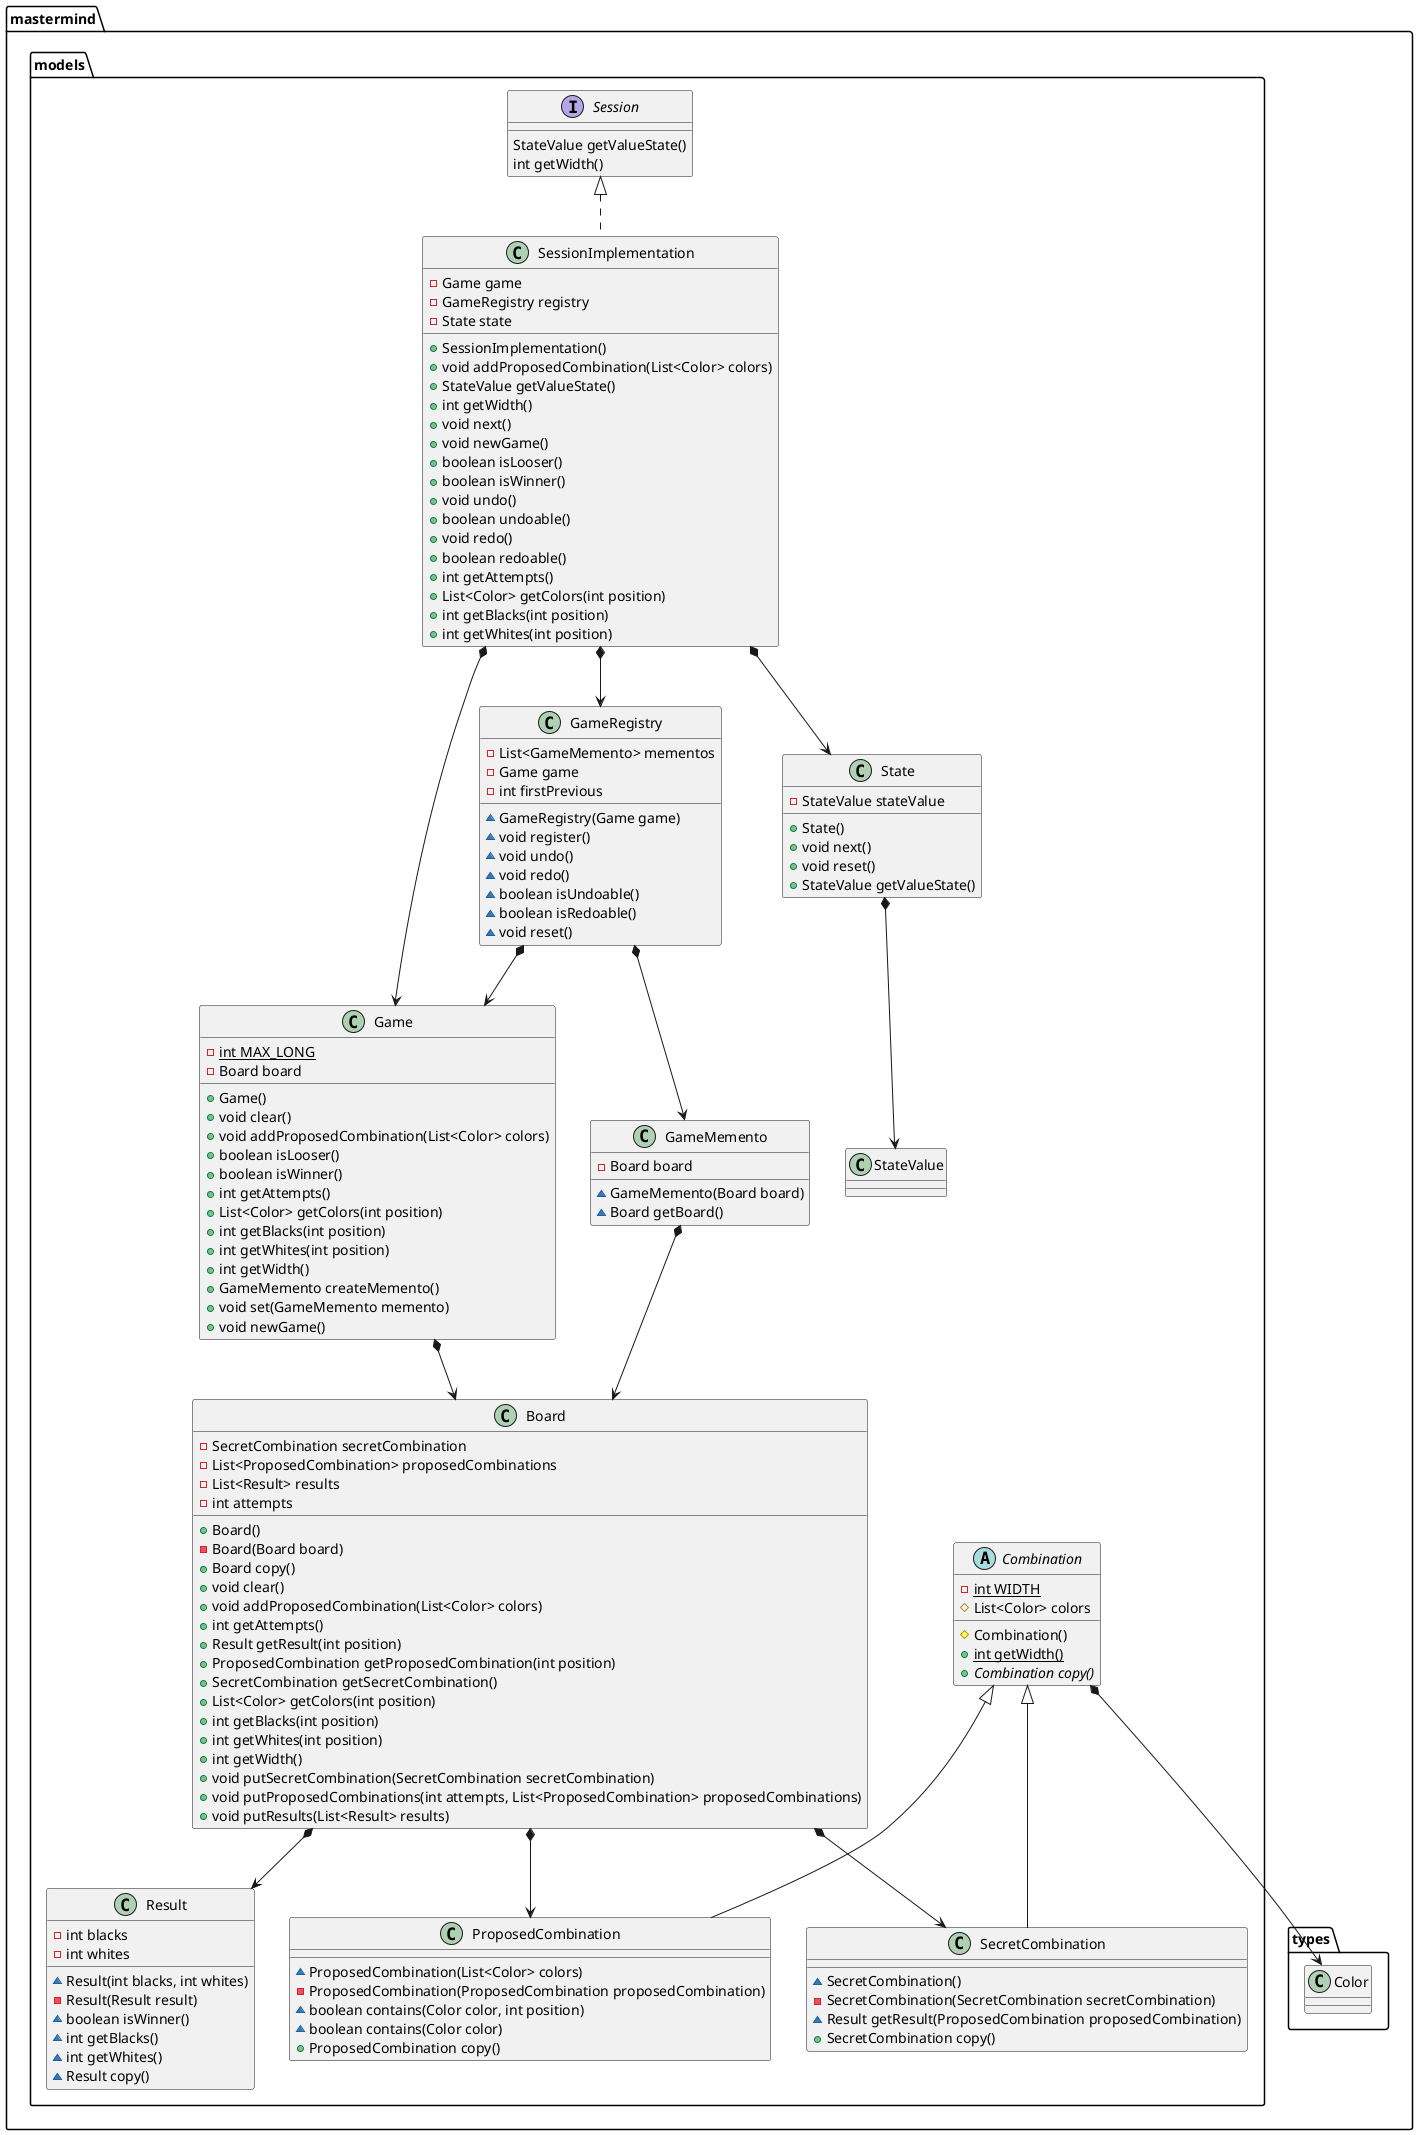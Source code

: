 @startuml

class mastermind.models.Board [[java:jprieto.mastermind.models.Board]] {
	-SecretCombination secretCombination
	-List<ProposedCombination> proposedCombinations
	-List<Result> results
	-int attempts
	+Board()
	-Board(Board board)
	+Board copy()
	+void clear()
	+void addProposedCombination(List<Color> colors)
	+int getAttempts()
	+Result getResult(int position)
	+ProposedCombination getProposedCombination(int position)
	+SecretCombination getSecretCombination()
	+List<Color> getColors(int position)
	+int getBlacks(int position)
	+int getWhites(int position)
	+int getWidth()
	+void putSecretCombination(SecretCombination secretCombination)
	+void putProposedCombinations(int attempts, List<ProposedCombination> proposedCombinations)
	+void putResults(List<Result> results)
}
mastermind.models.Board *-down-> mastermind.models.SecretCombination
mastermind.models.Board *-down-> mastermind.models.ProposedCombination
mastermind.models.Board *-down-> mastermind.models.Result

abstract class mastermind.models.Combination [[java:jprieto.mastermind.models.Combination]] {
	-{static}int WIDTH
	#List<Color> colors
	#Combination()
	+{static}int getWidth()
	+{abstract}Combination copy()
}
mastermind.models.Combination *-down-> mastermind.types.Color

class mastermind.models.Game [[java:jprieto.mastermind.models.Game]] {
	-{static}int MAX_LONG
	-Board board
	+Game()
	+void clear()
	+void addProposedCombination(List<Color> colors)
	+boolean isLooser()
	+boolean isWinner()
	+int getAttempts()
	+List<Color> getColors(int position)
	+int getBlacks(int position)
	+int getWhites(int position)
	+int getWidth()
	+GameMemento createMemento()
	+void set(GameMemento memento)
	+void newGame()
}
mastermind.models.Game *-down-> mastermind.models.Board

class mastermind.models.GameMemento [[java:jprieto.mastermind.models.GameMemento]] {
	-Board board
	~GameMemento(Board board)
	~Board getBoard()
}
mastermind.models.GameMemento *-down-> mastermind.models.Board

class mastermind.models.GameRegistry [[java:jprieto.mastermind.models.GameRegistry]] {
	-List<GameMemento> mementos
	-Game game
	-int firstPrevious
	~GameRegistry(Game game)
	~void register()
	~void undo()
	~void redo()
	~boolean isUndoable()
	~boolean isRedoable()
	~void reset()
}
mastermind.models.GameRegistry *-down-> mastermind.models.GameMemento
mastermind.models.GameRegistry *-down-> mastermind.models.Game

class mastermind.models.ProposedCombination [[java:jprieto.mastermind.models.ProposedCombination]] {
	~ProposedCombination(List<Color> colors)
	-ProposedCombination(ProposedCombination proposedCombination)
	~boolean contains(Color color, int position)
	~boolean contains(Color color)
	+ProposedCombination copy()
}
mastermind.models.Combination <|-- mastermind.models.ProposedCombination

class mastermind.models.Result [[java:jprieto.mastermind.models.Result]] {
	-int blacks
	-int whites
	~Result(int blacks, int whites)
	-Result(Result result)
	~boolean isWinner()
	~int getBlacks()
	~int getWhites()
	~Result copy()
}

class mastermind.models.SecretCombination [[java:jprieto.mastermind.models.SecretCombination]] {
	~SecretCombination()
	-SecretCombination(SecretCombination secretCombination)
	~Result getResult(ProposedCombination proposedCombination)
	+SecretCombination copy()
}
mastermind.models.Combination <|-- mastermind.models.SecretCombination

interface mastermind.models.Session [[java:jprieto.mastermind.models.Session]] {
	StateValue getValueState()
	int getWidth()
}

class mastermind.models.SessionImplementation [[java:jprieto.mastermind.models.SessionImplementation]] {
	-Game game
	-GameRegistry registry
	-State state
	+SessionImplementation()
	+void addProposedCombination(List<Color> colors)
	+StateValue getValueState()
	+int getWidth()
	+void next()
	+void newGame()
	+boolean isLooser()
	+boolean isWinner()
	+void undo()
	+boolean undoable()
	+void redo()
	+boolean redoable()
	+int getAttempts()
	+List<Color> getColors(int position)
	+int getBlacks(int position)
	+int getWhites(int position)
}
mastermind.models.SessionImplementation *-down-> mastermind.models.Game
mastermind.models.SessionImplementation *-down-> mastermind.models.GameRegistry
mastermind.models.SessionImplementation *-down-> mastermind.models.State
mastermind.models.Session <|.. mastermind.models.SessionImplementation

class mastermind.models.State [[java:jprieto.mastermind.models.State]] {
	-StateValue stateValue
	+State()
	+void next()
	+void reset()
	+StateValue getValueState()
}
mastermind.models.State *-down-> mastermind.models.StateValue

@enduml